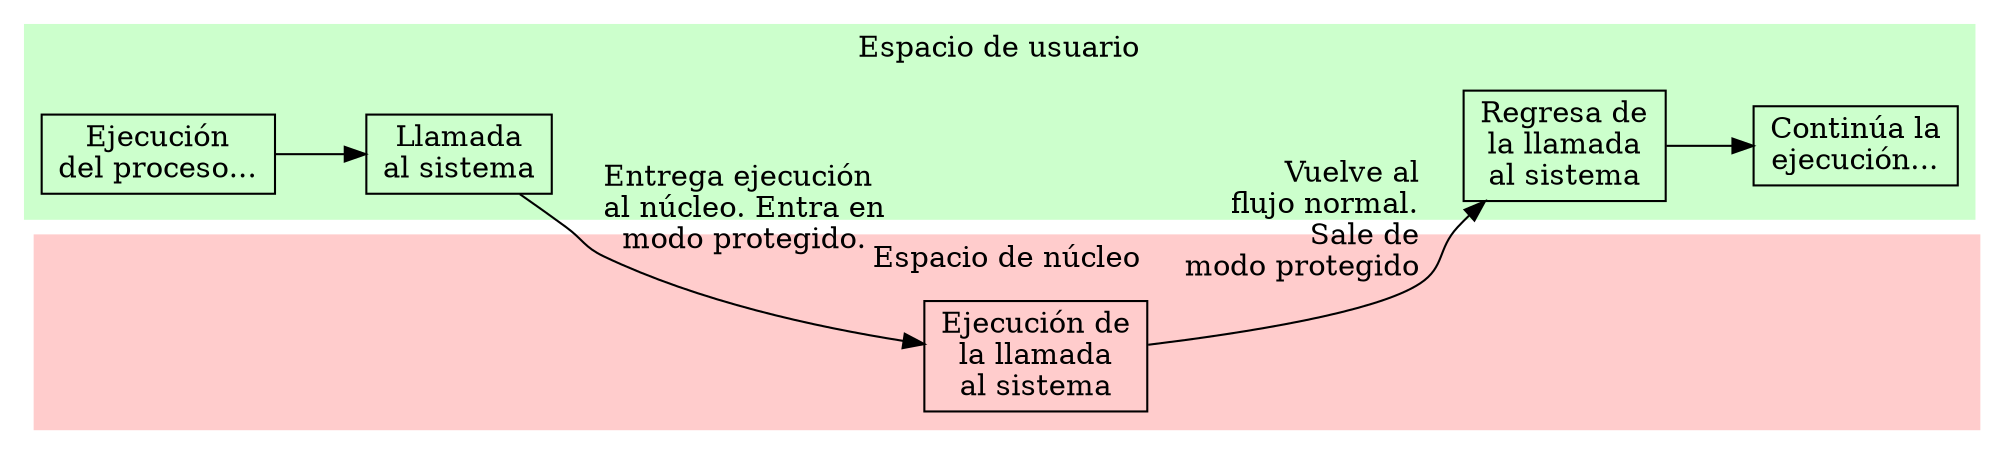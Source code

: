 #+begin_src dot :exports results :file ltxpng/llamada_al_sistema.png
digraph G {
	rankdir = LR
	subgraph cluster_user {
		label = "Espacio de usuario";
		color = "#ccffcc";
		style = filled;
		ejecucion [shape=box, label="Ejecución\ndel proceso..."];
		llamada [shape=box, label="Llamada\nal sistema"];
		espacio3 [style=invis];
		retorno [shape=box, label="Regresa de\nla llamada\nal sistema"];
		continua [shape=box, label="Continúa la\nejecución..."];
		ejecucion -> llamada;
		llamada -> espacio3 -> retorno [style=invis];
		retorno -> continua;
	}
	subgraph cluster_kernel {
		label = "Espacio de núcleo";
		color="#ffcccc";
		style=filled;
		espacio1 [style=invis];
		espacio2 [style=invis];
		syscall [shape=box, label="Ejecución de\nla llamada\nal sistema"];
		espacio5 [style=invis];
		espacio4 [style=invis];
		espacio1 -> espacio2 -> syscall -> espacio4 -> espacio5 [style=invis];
	}
	llamada -> syscall [label="Entrega ejecución\lal núcleo. Entra en\lmodo protegido."];
	syscall -> retorno [label="Vuelve al\rflujo normal.\rSale de\rmodo protegido"];
}
#+end_src
